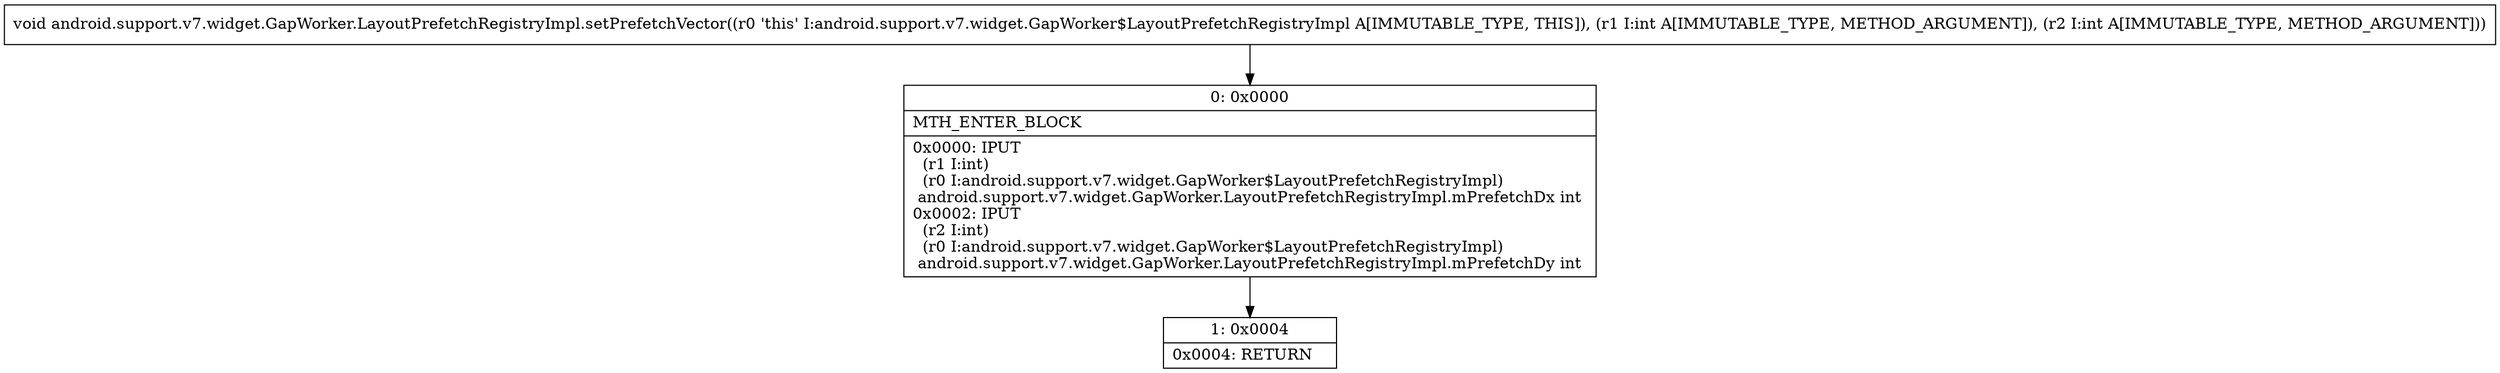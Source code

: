 digraph "CFG forandroid.support.v7.widget.GapWorker.LayoutPrefetchRegistryImpl.setPrefetchVector(II)V" {
Node_0 [shape=record,label="{0\:\ 0x0000|MTH_ENTER_BLOCK\l|0x0000: IPUT  \l  (r1 I:int)\l  (r0 I:android.support.v7.widget.GapWorker$LayoutPrefetchRegistryImpl)\l android.support.v7.widget.GapWorker.LayoutPrefetchRegistryImpl.mPrefetchDx int \l0x0002: IPUT  \l  (r2 I:int)\l  (r0 I:android.support.v7.widget.GapWorker$LayoutPrefetchRegistryImpl)\l android.support.v7.widget.GapWorker.LayoutPrefetchRegistryImpl.mPrefetchDy int \l}"];
Node_1 [shape=record,label="{1\:\ 0x0004|0x0004: RETURN   \l}"];
MethodNode[shape=record,label="{void android.support.v7.widget.GapWorker.LayoutPrefetchRegistryImpl.setPrefetchVector((r0 'this' I:android.support.v7.widget.GapWorker$LayoutPrefetchRegistryImpl A[IMMUTABLE_TYPE, THIS]), (r1 I:int A[IMMUTABLE_TYPE, METHOD_ARGUMENT]), (r2 I:int A[IMMUTABLE_TYPE, METHOD_ARGUMENT])) }"];
MethodNode -> Node_0;
Node_0 -> Node_1;
}


